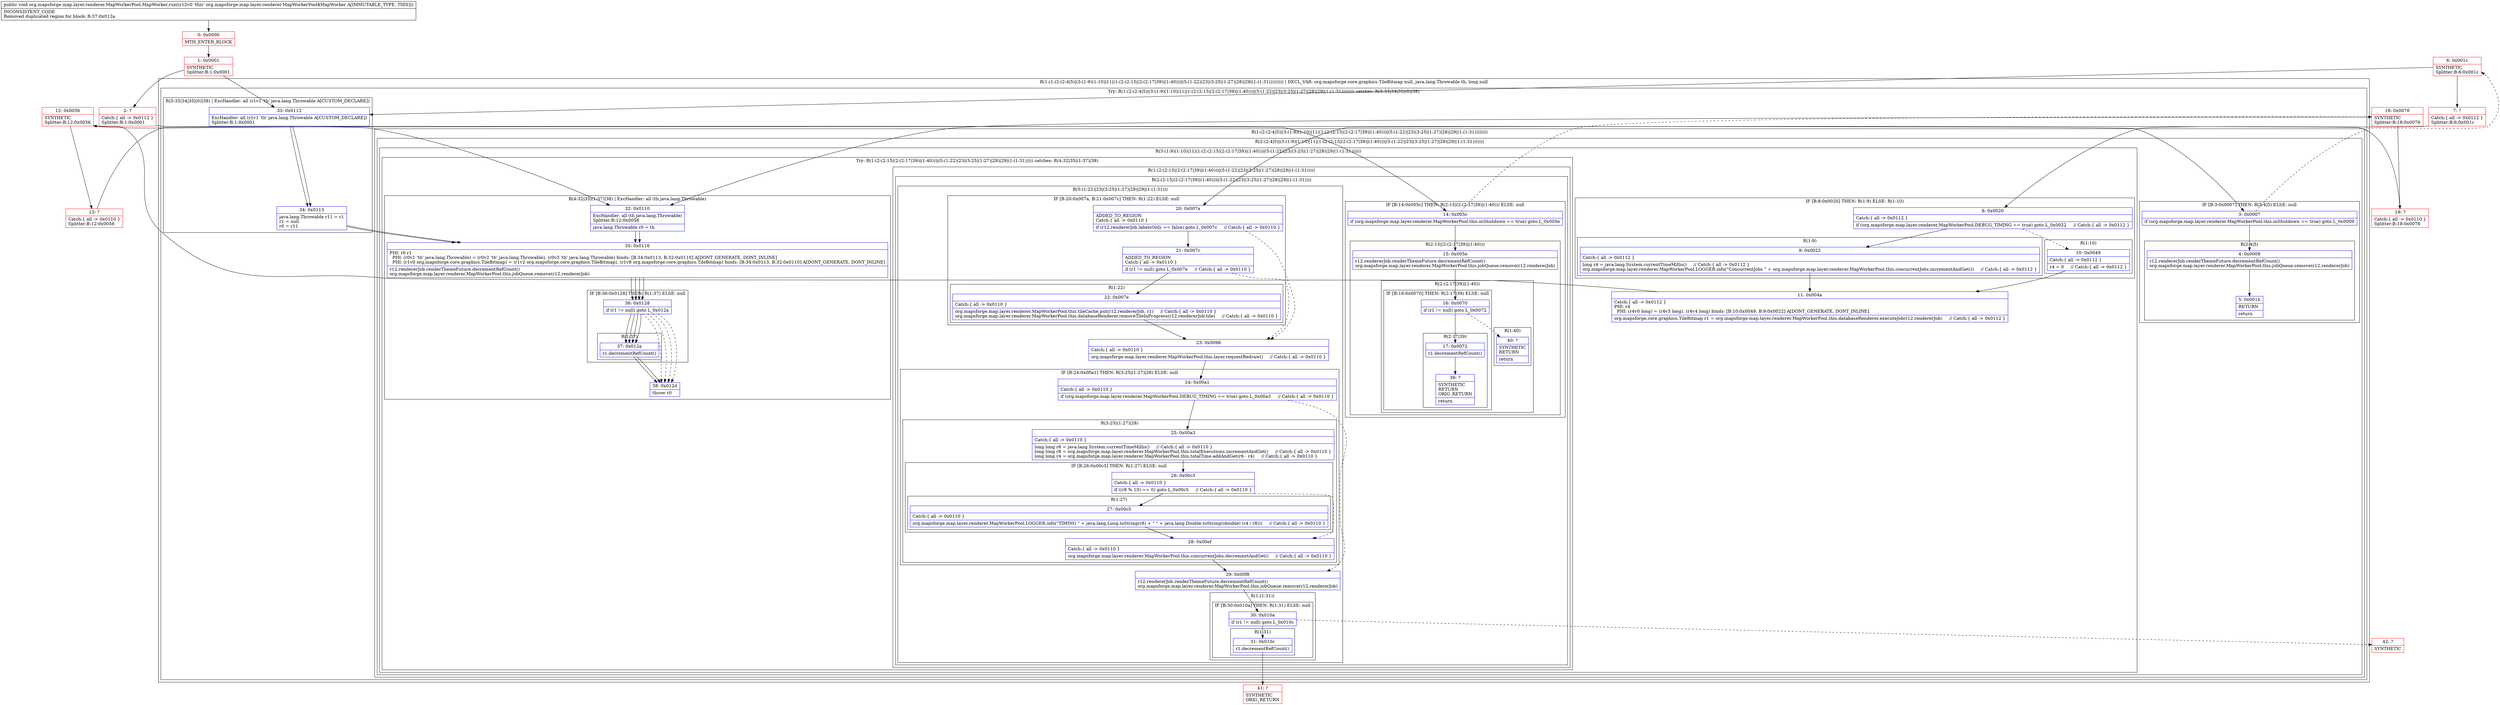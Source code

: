 digraph "CFG fororg.mapsforge.map.layer.renderer.MapWorkerPool.MapWorker.run()V" {
subgraph cluster_Region_1338470012 {
label = "R(1:(1:(2:(2:4|5)|(3:(1:9)(1:10)|11|(1:(2:(2:15|(2:(2:17|39)|(1:40)))|(5:(1:22)|23|(3:25|(1:27)|28)|29|(1:(1:31))))))))) | DECL_VAR: org.mapsforge.core.graphics.TileBitmap null, java.lang.Throwable th, long null\l";
node [shape=record,color=blue];
subgraph cluster_TryCatchRegion_612412395 {
label = "Try: R(1:(2:(2:4|5)|(3:(1:9)(1:10)|11|(1:(2:(2:15|(2:(2:17|39)|(1:40)))|(5:(1:22)|23|(3:25|(1:27)|28)|29|(1:(1:31)))))))) catches: R(5:33|34|35|(0)|38)";
node [shape=record,color=blue];
subgraph cluster_Region_899856579 {
label = "R(1:(2:(2:4|5)|(3:(1:9)(1:10)|11|(1:(2:(2:15|(2:(2:17|39)|(1:40)))|(5:(1:22)|23|(3:25|(1:27)|28)|29|(1:(1:31))))))))";
node [shape=record,color=blue];
subgraph cluster_Region_675210043 {
label = "R(2:(2:4|5)|(3:(1:9)(1:10)|11|(1:(2:(2:15|(2:(2:17|39)|(1:40)))|(5:(1:22)|23|(3:25|(1:27)|28)|29|(1:(1:31)))))))";
node [shape=record,color=blue];
subgraph cluster_IfRegion_1551817934 {
label = "IF [B:3:0x0007] THEN: R(2:4|5) ELSE: null";
node [shape=record,color=blue];
Node_3 [shape=record,label="{3\:\ 0x0007|if (org.mapsforge.map.layer.renderer.MapWorkerPool.this.inShutdown == true) goto L_0x0009\l}"];
subgraph cluster_Region_2105600857 {
label = "R(2:4|5)";
node [shape=record,color=blue];
Node_4 [shape=record,label="{4\:\ 0x0009|r12.rendererJob.renderThemeFuture.decrementRefCount()\lorg.mapsforge.map.layer.renderer.MapWorkerPool.this.jobQueue.remove(r12.rendererJob)\l}"];
Node_5 [shape=record,label="{5\:\ 0x001b|RETURN\l|return\l}"];
}
}
subgraph cluster_Region_542424396 {
label = "R(3:(1:9)(1:10)|11|(1:(2:(2:15|(2:(2:17|39)|(1:40)))|(5:(1:22)|23|(3:25|(1:27)|28)|29|(1:(1:31))))))";
node [shape=record,color=blue];
subgraph cluster_IfRegion_1564749962 {
label = "IF [B:8:0x0020] THEN: R(1:9) ELSE: R(1:10)";
node [shape=record,color=blue];
Node_8 [shape=record,label="{8\:\ 0x0020|Catch:\{ all \-\> 0x0112 \}\l|if (org.mapsforge.map.layer.renderer.MapWorkerPool.DEBUG_TIMING == true) goto L_0x0022     \/\/ Catch:\{ all \-\> 0x0112 \}\l}"];
subgraph cluster_Region_341145707 {
label = "R(1:9)";
node [shape=record,color=blue];
Node_9 [shape=record,label="{9\:\ 0x0022|Catch:\{ all \-\> 0x0112 \}\l|long r4 = java.lang.System.currentTimeMillis()     \/\/ Catch:\{ all \-\> 0x0112 \}\lorg.mapsforge.map.layer.renderer.MapWorkerPool.LOGGER.info(\"ConcurrentJobs \" + org.mapsforge.map.layer.renderer.MapWorkerPool.this.concurrentJobs.incrementAndGet())     \/\/ Catch:\{ all \-\> 0x0112 \}\l}"];
}
subgraph cluster_Region_470527197 {
label = "R(1:10)";
node [shape=record,color=blue];
Node_10 [shape=record,label="{10\:\ 0x0049|Catch:\{ all \-\> 0x0112 \}\l|r4 = 0     \/\/ Catch:\{ all \-\> 0x0112 \}\l}"];
}
}
Node_11 [shape=record,label="{11\:\ 0x004a|Catch:\{ all \-\> 0x0112 \}\lPHI: r4 \l  PHI: (r4v0 long) = (r4v3 long), (r4v4 long) binds: [B:10:0x0049, B:9:0x0022] A[DONT_GENERATE, DONT_INLINE]\l|org.mapsforge.core.graphics.TileBitmap r1 = org.mapsforge.map.layer.renderer.MapWorkerPool.this.databaseRenderer.executeJob(r12.rendererJob)     \/\/ Catch:\{ all \-\> 0x0112 \}\l}"];
subgraph cluster_TryCatchRegion_45885218 {
label = "Try: R(1:(2:(2:15|(2:(2:17|39)|(1:40)))|(5:(1:22)|23|(3:25|(1:27)|28)|29|(1:(1:31))))) catches: R(4:32|35|(1:37)|38)";
node [shape=record,color=blue];
subgraph cluster_Region_672006935 {
label = "R(1:(2:(2:15|(2:(2:17|39)|(1:40)))|(5:(1:22)|23|(3:25|(1:27)|28)|29|(1:(1:31)))))";
node [shape=record,color=blue];
subgraph cluster_Region_1378807660 {
label = "R(2:(2:15|(2:(2:17|39)|(1:40)))|(5:(1:22)|23|(3:25|(1:27)|28)|29|(1:(1:31))))";
node [shape=record,color=blue];
subgraph cluster_IfRegion_781338051 {
label = "IF [B:14:0x005c] THEN: R(2:15|(2:(2:17|39)|(1:40))) ELSE: null";
node [shape=record,color=blue];
Node_14 [shape=record,label="{14\:\ 0x005c|if (org.mapsforge.map.layer.renderer.MapWorkerPool.this.inShutdown == true) goto L_0x005e\l}"];
subgraph cluster_Region_1299509764 {
label = "R(2:15|(2:(2:17|39)|(1:40)))";
node [shape=record,color=blue];
Node_15 [shape=record,label="{15\:\ 0x005e|r12.rendererJob.renderThemeFuture.decrementRefCount()\lorg.mapsforge.map.layer.renderer.MapWorkerPool.this.jobQueue.remove(r12.rendererJob)\l}"];
subgraph cluster_Region_364533254 {
label = "R(2:(2:17|39)|(1:40))";
node [shape=record,color=blue];
subgraph cluster_IfRegion_818585170 {
label = "IF [B:16:0x0070] THEN: R(2:17|39) ELSE: null";
node [shape=record,color=blue];
Node_16 [shape=record,label="{16\:\ 0x0070|if (r1 != null) goto L_0x0072\l}"];
subgraph cluster_Region_214591957 {
label = "R(2:17|39)";
node [shape=record,color=blue];
Node_17 [shape=record,label="{17\:\ 0x0072|r1.decrementRefCount()\l}"];
Node_39 [shape=record,label="{39\:\ ?|SYNTHETIC\lRETURN\lORIG_RETURN\l|return\l}"];
}
}
subgraph cluster_Region_1724145306 {
label = "R(1:40)";
node [shape=record,color=blue];
Node_40 [shape=record,label="{40\:\ ?|SYNTHETIC\lRETURN\l|return\l}"];
}
}
}
}
subgraph cluster_Region_562638370 {
label = "R(5:(1:22)|23|(3:25|(1:27)|28)|29|(1:(1:31)))";
node [shape=record,color=blue];
subgraph cluster_IfRegion_1163201615 {
label = "IF [B:20:0x007a, B:21:0x007c] THEN: R(1:22) ELSE: null";
node [shape=record,color=blue];
Node_20 [shape=record,label="{20\:\ 0x007a|ADDED_TO_REGION\lCatch:\{ all \-\> 0x0110 \}\l|if (r12.rendererJob.labelsOnly == false) goto L_0x007c     \/\/ Catch:\{ all \-\> 0x0110 \}\l}"];
Node_21 [shape=record,label="{21\:\ 0x007c|ADDED_TO_REGION\lCatch:\{ all \-\> 0x0110 \}\l|if (r1 != null) goto L_0x007e     \/\/ Catch:\{ all \-\> 0x0110 \}\l}"];
subgraph cluster_Region_445530609 {
label = "R(1:22)";
node [shape=record,color=blue];
Node_22 [shape=record,label="{22\:\ 0x007e|Catch:\{ all \-\> 0x0110 \}\l|org.mapsforge.map.layer.renderer.MapWorkerPool.this.tileCache.put(r12.rendererJob, r1)     \/\/ Catch:\{ all \-\> 0x0110 \}\lorg.mapsforge.map.layer.renderer.MapWorkerPool.this.databaseRenderer.removeTileInProgress(r12.rendererJob.tile)     \/\/ Catch:\{ all \-\> 0x0110 \}\l}"];
}
}
Node_23 [shape=record,label="{23\:\ 0x0096|Catch:\{ all \-\> 0x0110 \}\l|org.mapsforge.map.layer.renderer.MapWorkerPool.this.layer.requestRedraw()     \/\/ Catch:\{ all \-\> 0x0110 \}\l}"];
subgraph cluster_IfRegion_1585118388 {
label = "IF [B:24:0x00a1] THEN: R(3:25|(1:27)|28) ELSE: null";
node [shape=record,color=blue];
Node_24 [shape=record,label="{24\:\ 0x00a1|Catch:\{ all \-\> 0x0110 \}\l|if (org.mapsforge.map.layer.renderer.MapWorkerPool.DEBUG_TIMING == true) goto L_0x00a3     \/\/ Catch:\{ all \-\> 0x0110 \}\l}"];
subgraph cluster_Region_300812656 {
label = "R(3:25|(1:27)|28)";
node [shape=record,color=blue];
Node_25 [shape=record,label="{25\:\ 0x00a3|Catch:\{ all \-\> 0x0110 \}\l|long long r6 = java.lang.System.currentTimeMillis()     \/\/ Catch:\{ all \-\> 0x0110 \}\llong long r8 = org.mapsforge.map.layer.renderer.MapWorkerPool.this.totalExecutions.incrementAndGet()     \/\/ Catch:\{ all \-\> 0x0110 \}\llong long r4 = org.mapsforge.map.layer.renderer.MapWorkerPool.this.totalTime.addAndGet(r6 \- r4)     \/\/ Catch:\{ all \-\> 0x0110 \}\l}"];
subgraph cluster_IfRegion_397167212 {
label = "IF [B:26:0x00c3] THEN: R(1:27) ELSE: null";
node [shape=record,color=blue];
Node_26 [shape=record,label="{26\:\ 0x00c3|Catch:\{ all \-\> 0x0110 \}\l|if ((r8 % 10) == 0) goto L_0x00c5     \/\/ Catch:\{ all \-\> 0x0110 \}\l}"];
subgraph cluster_Region_1451258112 {
label = "R(1:27)";
node [shape=record,color=blue];
Node_27 [shape=record,label="{27\:\ 0x00c5|Catch:\{ all \-\> 0x0110 \}\l|org.mapsforge.map.layer.renderer.MapWorkerPool.LOGGER.info(\"TIMING \" + java.lang.Long.toString(r8) + \" \" + java.lang.Double.toString((double) (r4 \/ r8)))     \/\/ Catch:\{ all \-\> 0x0110 \}\l}"];
}
}
Node_28 [shape=record,label="{28\:\ 0x00ef|Catch:\{ all \-\> 0x0110 \}\l|org.mapsforge.map.layer.renderer.MapWorkerPool.this.concurrentJobs.decrementAndGet()     \/\/ Catch:\{ all \-\> 0x0110 \}\l}"];
}
}
Node_29 [shape=record,label="{29\:\ 0x00f8|r12.rendererJob.renderThemeFuture.decrementRefCount()\lorg.mapsforge.map.layer.renderer.MapWorkerPool.this.jobQueue.remove(r12.rendererJob)\l}"];
subgraph cluster_Region_912925031 {
label = "R(1:(1:31))";
node [shape=record,color=blue];
subgraph cluster_IfRegion_1538286737 {
label = "IF [B:30:0x010a] THEN: R(1:31) ELSE: null";
node [shape=record,color=blue];
Node_30 [shape=record,label="{30\:\ 0x010a|if (r1 != null) goto L_0x010c\l}"];
subgraph cluster_Region_861485023 {
label = "R(1:31)";
node [shape=record,color=blue];
Node_31 [shape=record,label="{31\:\ 0x010c|r1.decrementRefCount()\l}"];
}
}
}
}
}
}
subgraph cluster_Region_1810740532 {
label = "R(4:32|35|(1:37)|38) | ExcHandler: all (th java.lang.Throwable)\l";
node [shape=record,color=blue];
Node_32 [shape=record,label="{32\:\ 0x0110|ExcHandler: all (th java.lang.Throwable)\lSplitter:B:12:0x0056\l|java.lang.Throwable r0 = th\l}"];
Node_35 [shape=record,label="{35\:\ 0x0116|PHI: r0 r1 \l  PHI: (r0v1 'th' java.lang.Throwable) = (r0v2 'th' java.lang.Throwable), (r0v3 'th' java.lang.Throwable) binds: [B:34:0x0113, B:32:0x0110] A[DONT_GENERATE, DONT_INLINE]\l  PHI: (r1v0 org.mapsforge.core.graphics.TileBitmap) = (r1v2 org.mapsforge.core.graphics.TileBitmap), (r1v8 org.mapsforge.core.graphics.TileBitmap) binds: [B:34:0x0113, B:32:0x0110] A[DONT_GENERATE, DONT_INLINE]\l|r12.rendererJob.renderThemeFuture.decrementRefCount()\lorg.mapsforge.map.layer.renderer.MapWorkerPool.this.jobQueue.remove(r12.rendererJob)\l}"];
subgraph cluster_IfRegion_986702428 {
label = "IF [B:36:0x0128] THEN: R(1:37) ELSE: null";
node [shape=record,color=blue];
Node_36 [shape=record,label="{36\:\ 0x0128|if (r1 != null) goto L_0x012a\l}"];
subgraph cluster_Region_1573490043 {
label = "R(1:37)";
node [shape=record,color=blue];
Node_37 [shape=record,label="{37\:\ 0x012a|r1.decrementRefCount()\l}"];
}
}
Node_38 [shape=record,label="{38\:\ 0x012d|throw r0\l}"];
}
}
}
}
}
subgraph cluster_Region_1969205558 {
label = "R(5:33|34|35|(0)|38) | ExcHandler: all (r1v1 'th' java.lang.Throwable A[CUSTOM_DECLARE])\l";
node [shape=record,color=blue];
Node_33 [shape=record,label="{33\:\ 0x0112|ExcHandler: all (r1v1 'th' java.lang.Throwable A[CUSTOM_DECLARE])\lSplitter:B:1:0x0001\l}"];
Node_34 [shape=record,label="{34\:\ 0x0113|java.lang.Throwable r11 = r1\lr1 = null\lr0 = r11\l}"];
Node_35 [shape=record,label="{35\:\ 0x0116|PHI: r0 r1 \l  PHI: (r0v1 'th' java.lang.Throwable) = (r0v2 'th' java.lang.Throwable), (r0v3 'th' java.lang.Throwable) binds: [B:34:0x0113, B:32:0x0110] A[DONT_GENERATE, DONT_INLINE]\l  PHI: (r1v0 org.mapsforge.core.graphics.TileBitmap) = (r1v2 org.mapsforge.core.graphics.TileBitmap), (r1v8 org.mapsforge.core.graphics.TileBitmap) binds: [B:34:0x0113, B:32:0x0110] A[DONT_GENERATE, DONT_INLINE]\l|r12.rendererJob.renderThemeFuture.decrementRefCount()\lorg.mapsforge.map.layer.renderer.MapWorkerPool.this.jobQueue.remove(r12.rendererJob)\l}"];
subgraph cluster_IfRegion_84274879 {
label = "IF [B:36:0x0128] THEN: R(0) ELSE: null";
node [shape=record,color=blue];
Node_36 [shape=record,label="{36\:\ 0x0128|if (r1 != null) goto L_0x012a\l}"];
subgraph cluster_Region_2140722703 {
label = "R(0)";
node [shape=record,color=blue];
}
}
Node_38 [shape=record,label="{38\:\ 0x012d|throw r0\l}"];
}
}
}
subgraph cluster_Region_1969205558 {
label = "R(5:33|34|35|(0)|38) | ExcHandler: all (r1v1 'th' java.lang.Throwable A[CUSTOM_DECLARE])\l";
node [shape=record,color=blue];
Node_33 [shape=record,label="{33\:\ 0x0112|ExcHandler: all (r1v1 'th' java.lang.Throwable A[CUSTOM_DECLARE])\lSplitter:B:1:0x0001\l}"];
Node_34 [shape=record,label="{34\:\ 0x0113|java.lang.Throwable r11 = r1\lr1 = null\lr0 = r11\l}"];
Node_35 [shape=record,label="{35\:\ 0x0116|PHI: r0 r1 \l  PHI: (r0v1 'th' java.lang.Throwable) = (r0v2 'th' java.lang.Throwable), (r0v3 'th' java.lang.Throwable) binds: [B:34:0x0113, B:32:0x0110] A[DONT_GENERATE, DONT_INLINE]\l  PHI: (r1v0 org.mapsforge.core.graphics.TileBitmap) = (r1v2 org.mapsforge.core.graphics.TileBitmap), (r1v8 org.mapsforge.core.graphics.TileBitmap) binds: [B:34:0x0113, B:32:0x0110] A[DONT_GENERATE, DONT_INLINE]\l|r12.rendererJob.renderThemeFuture.decrementRefCount()\lorg.mapsforge.map.layer.renderer.MapWorkerPool.this.jobQueue.remove(r12.rendererJob)\l}"];
subgraph cluster_IfRegion_84274879 {
label = "IF [B:36:0x0128] THEN: R(0) ELSE: null";
node [shape=record,color=blue];
Node_36 [shape=record,label="{36\:\ 0x0128|if (r1 != null) goto L_0x012a\l}"];
subgraph cluster_Region_2140722703 {
label = "R(0)";
node [shape=record,color=blue];
}
}
Node_38 [shape=record,label="{38\:\ 0x012d|throw r0\l}"];
}
subgraph cluster_Region_1810740532 {
label = "R(4:32|35|(1:37)|38) | ExcHandler: all (th java.lang.Throwable)\l";
node [shape=record,color=blue];
Node_32 [shape=record,label="{32\:\ 0x0110|ExcHandler: all (th java.lang.Throwable)\lSplitter:B:12:0x0056\l|java.lang.Throwable r0 = th\l}"];
Node_35 [shape=record,label="{35\:\ 0x0116|PHI: r0 r1 \l  PHI: (r0v1 'th' java.lang.Throwable) = (r0v2 'th' java.lang.Throwable), (r0v3 'th' java.lang.Throwable) binds: [B:34:0x0113, B:32:0x0110] A[DONT_GENERATE, DONT_INLINE]\l  PHI: (r1v0 org.mapsforge.core.graphics.TileBitmap) = (r1v2 org.mapsforge.core.graphics.TileBitmap), (r1v8 org.mapsforge.core.graphics.TileBitmap) binds: [B:34:0x0113, B:32:0x0110] A[DONT_GENERATE, DONT_INLINE]\l|r12.rendererJob.renderThemeFuture.decrementRefCount()\lorg.mapsforge.map.layer.renderer.MapWorkerPool.this.jobQueue.remove(r12.rendererJob)\l}"];
subgraph cluster_IfRegion_986702428 {
label = "IF [B:36:0x0128] THEN: R(1:37) ELSE: null";
node [shape=record,color=blue];
Node_36 [shape=record,label="{36\:\ 0x0128|if (r1 != null) goto L_0x012a\l}"];
subgraph cluster_Region_1573490043 {
label = "R(1:37)";
node [shape=record,color=blue];
Node_37 [shape=record,label="{37\:\ 0x012a|r1.decrementRefCount()\l}"];
}
}
Node_38 [shape=record,label="{38\:\ 0x012d|throw r0\l}"];
}
Node_0 [shape=record,color=red,label="{0\:\ 0x0000|MTH_ENTER_BLOCK\l}"];
Node_1 [shape=record,color=red,label="{1\:\ 0x0001|SYNTHETIC\lSplitter:B:1:0x0001\l}"];
Node_2 [shape=record,color=red,label="{2\:\ ?|Catch:\{ all \-\> 0x0112 \}\lSplitter:B:1:0x0001\l}"];
Node_6 [shape=record,color=red,label="{6\:\ 0x001c|SYNTHETIC\lSplitter:B:6:0x001c\l}"];
Node_7 [shape=record,color=red,label="{7\:\ ?|Catch:\{ all \-\> 0x0112 \}\lSplitter:B:6:0x001c\l}"];
Node_12 [shape=record,color=red,label="{12\:\ 0x0056|SYNTHETIC\lSplitter:B:12:0x0056\l}"];
Node_13 [shape=record,color=red,label="{13\:\ ?|Catch:\{ all \-\> 0x0110 \}\lSplitter:B:12:0x0056\l}"];
Node_18 [shape=record,color=red,label="{18\:\ 0x0076|SYNTHETIC\lSplitter:B:18:0x0076\l}"];
Node_19 [shape=record,color=red,label="{19\:\ ?|Catch:\{ all \-\> 0x0110 \}\lSplitter:B:18:0x0076\l}"];
Node_41 [shape=record,color=red,label="{41\:\ ?|SYNTHETIC\lORIG_RETURN\l}"];
Node_42 [shape=record,color=red,label="{42\:\ ?|SYNTHETIC\l}"];
MethodNode[shape=record,label="{public void org.mapsforge.map.layer.renderer.MapWorkerPool.MapWorker.run((r12v0 'this' org.mapsforge.map.layer.renderer.MapWorkerPool$MapWorker A[IMMUTABLE_TYPE, THIS]))  | INCONSISTENT_CODE\lRemoved duplicated region for block: B:37:0x012a \l}"];
MethodNode -> Node_0;
Node_3 -> Node_4;
Node_3 -> Node_6[style=dashed];
Node_4 -> Node_5;
Node_8 -> Node_9;
Node_8 -> Node_10[style=dashed];
Node_9 -> Node_11;
Node_10 -> Node_11;
Node_11 -> Node_12;
Node_14 -> Node_15;
Node_14 -> Node_18[style=dashed];
Node_15 -> Node_16;
Node_16 -> Node_17;
Node_16 -> Node_40[style=dashed];
Node_17 -> Node_39;
Node_20 -> Node_21;
Node_20 -> Node_23[style=dashed];
Node_21 -> Node_22;
Node_21 -> Node_23[style=dashed];
Node_22 -> Node_23;
Node_23 -> Node_24;
Node_24 -> Node_25;
Node_24 -> Node_29[style=dashed];
Node_25 -> Node_26;
Node_26 -> Node_27;
Node_26 -> Node_28[style=dashed];
Node_27 -> Node_28;
Node_28 -> Node_29;
Node_29 -> Node_30;
Node_30 -> Node_31;
Node_30 -> Node_42[style=dashed];
Node_31 -> Node_41;
Node_32 -> Node_35;
Node_35 -> Node_36;
Node_36 -> Node_37;
Node_36 -> Node_38[style=dashed];
Node_37 -> Node_38;
Node_33 -> Node_34;
Node_34 -> Node_35;
Node_35 -> Node_36;
Node_36 -> Node_37;
Node_36 -> Node_38[style=dashed];
Node_33 -> Node_34;
Node_34 -> Node_35;
Node_35 -> Node_36;
Node_36 -> Node_37;
Node_36 -> Node_38[style=dashed];
Node_32 -> Node_35;
Node_35 -> Node_36;
Node_36 -> Node_37;
Node_36 -> Node_38[style=dashed];
Node_37 -> Node_38;
Node_0 -> Node_1;
Node_1 -> Node_2;
Node_1 -> Node_33;
Node_2 -> Node_3;
Node_6 -> Node_7;
Node_6 -> Node_33;
Node_7 -> Node_8;
Node_12 -> Node_13;
Node_12 -> Node_32;
Node_13 -> Node_14;
Node_18 -> Node_19;
Node_18 -> Node_32;
Node_19 -> Node_20;
}


